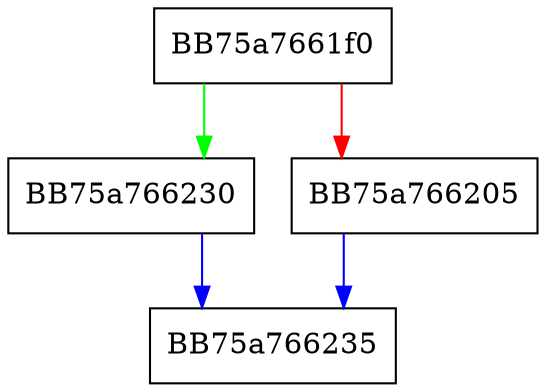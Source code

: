 digraph numCeil {
  node [shape="box"];
  graph [splines=ortho];
  BB75a7661f0 -> BB75a766230 [color="green"];
  BB75a7661f0 -> BB75a766205 [color="red"];
  BB75a766205 -> BB75a766235 [color="blue"];
  BB75a766230 -> BB75a766235 [color="blue"];
}